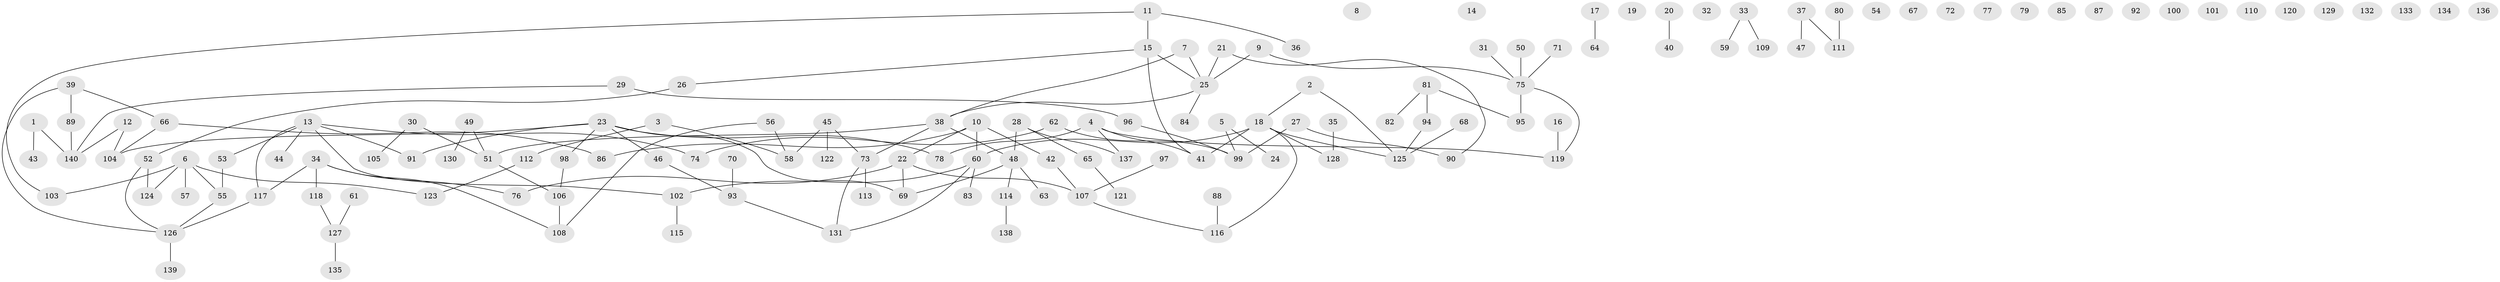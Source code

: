 // Generated by graph-tools (version 1.1) at 2025/13/03/09/25 04:13:14]
// undirected, 140 vertices, 140 edges
graph export_dot {
graph [start="1"]
  node [color=gray90,style=filled];
  1;
  2;
  3;
  4;
  5;
  6;
  7;
  8;
  9;
  10;
  11;
  12;
  13;
  14;
  15;
  16;
  17;
  18;
  19;
  20;
  21;
  22;
  23;
  24;
  25;
  26;
  27;
  28;
  29;
  30;
  31;
  32;
  33;
  34;
  35;
  36;
  37;
  38;
  39;
  40;
  41;
  42;
  43;
  44;
  45;
  46;
  47;
  48;
  49;
  50;
  51;
  52;
  53;
  54;
  55;
  56;
  57;
  58;
  59;
  60;
  61;
  62;
  63;
  64;
  65;
  66;
  67;
  68;
  69;
  70;
  71;
  72;
  73;
  74;
  75;
  76;
  77;
  78;
  79;
  80;
  81;
  82;
  83;
  84;
  85;
  86;
  87;
  88;
  89;
  90;
  91;
  92;
  93;
  94;
  95;
  96;
  97;
  98;
  99;
  100;
  101;
  102;
  103;
  104;
  105;
  106;
  107;
  108;
  109;
  110;
  111;
  112;
  113;
  114;
  115;
  116;
  117;
  118;
  119;
  120;
  121;
  122;
  123;
  124;
  125;
  126;
  127;
  128;
  129;
  130;
  131;
  132;
  133;
  134;
  135;
  136;
  137;
  138;
  139;
  140;
  1 -- 43;
  1 -- 140;
  2 -- 18;
  2 -- 125;
  3 -- 58;
  3 -- 112;
  4 -- 41;
  4 -- 78;
  4 -- 119;
  4 -- 137;
  5 -- 24;
  5 -- 99;
  6 -- 55;
  6 -- 57;
  6 -- 103;
  6 -- 123;
  6 -- 124;
  7 -- 25;
  7 -- 38;
  9 -- 25;
  9 -- 75;
  10 -- 22;
  10 -- 42;
  10 -- 60;
  10 -- 86;
  11 -- 15;
  11 -- 36;
  11 -- 103;
  12 -- 104;
  12 -- 140;
  13 -- 44;
  13 -- 53;
  13 -- 74;
  13 -- 91;
  13 -- 102;
  13 -- 117;
  15 -- 25;
  15 -- 26;
  15 -- 41;
  16 -- 119;
  17 -- 64;
  18 -- 41;
  18 -- 60;
  18 -- 116;
  18 -- 125;
  18 -- 128;
  20 -- 40;
  21 -- 25;
  21 -- 90;
  22 -- 69;
  22 -- 76;
  22 -- 107;
  23 -- 46;
  23 -- 69;
  23 -- 78;
  23 -- 91;
  23 -- 98;
  23 -- 104;
  25 -- 38;
  25 -- 84;
  26 -- 52;
  27 -- 90;
  27 -- 99;
  28 -- 48;
  28 -- 65;
  28 -- 137;
  29 -- 96;
  29 -- 140;
  30 -- 51;
  30 -- 105;
  31 -- 75;
  33 -- 59;
  33 -- 109;
  34 -- 76;
  34 -- 108;
  34 -- 117;
  34 -- 118;
  35 -- 128;
  37 -- 47;
  37 -- 111;
  38 -- 48;
  38 -- 51;
  38 -- 73;
  39 -- 66;
  39 -- 89;
  39 -- 126;
  42 -- 107;
  45 -- 58;
  45 -- 73;
  45 -- 122;
  46 -- 93;
  48 -- 63;
  48 -- 69;
  48 -- 114;
  49 -- 51;
  49 -- 130;
  50 -- 75;
  51 -- 106;
  52 -- 124;
  52 -- 126;
  53 -- 55;
  55 -- 126;
  56 -- 58;
  56 -- 108;
  60 -- 83;
  60 -- 102;
  60 -- 131;
  61 -- 127;
  62 -- 74;
  62 -- 99;
  65 -- 121;
  66 -- 86;
  66 -- 104;
  68 -- 125;
  70 -- 93;
  71 -- 75;
  73 -- 113;
  73 -- 131;
  75 -- 95;
  75 -- 119;
  80 -- 111;
  81 -- 82;
  81 -- 94;
  81 -- 95;
  88 -- 116;
  89 -- 140;
  93 -- 131;
  94 -- 125;
  96 -- 99;
  97 -- 107;
  98 -- 106;
  102 -- 115;
  106 -- 108;
  107 -- 116;
  112 -- 123;
  114 -- 138;
  117 -- 126;
  118 -- 127;
  126 -- 139;
  127 -- 135;
}
